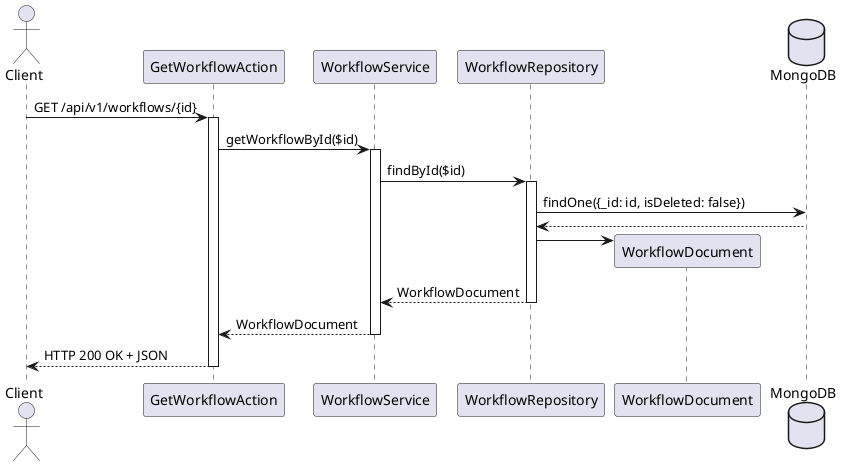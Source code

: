 @startuml "Read Workflow"
actor Client
participant "GetWorkflowAction" as Action
participant "WorkflowService"
participant "WorkflowRepository" as Repository
participant WorkflowDocument
database "MongoDB"

Client -> Action : GET /api/v1/workflows/{id}

activate Action

Action -> WorkflowService : getWorkflowById($id)

activate WorkflowService

WorkflowService -> Repository : findById($id)

activate Repository

Repository -> MongoDB : findOne({_id: id, isDeleted: false})
MongoDB --> Repository 

create WorkflowDocument
Repository -> WorkflowDocument
Repository --> WorkflowService : WorkflowDocument

deactivate Repository

Action <-- WorkflowService : WorkflowDocument
deactivate WorkflowService

Action --> Client : HTTP 200 OK + JSON
deactivate Action
@enduml
